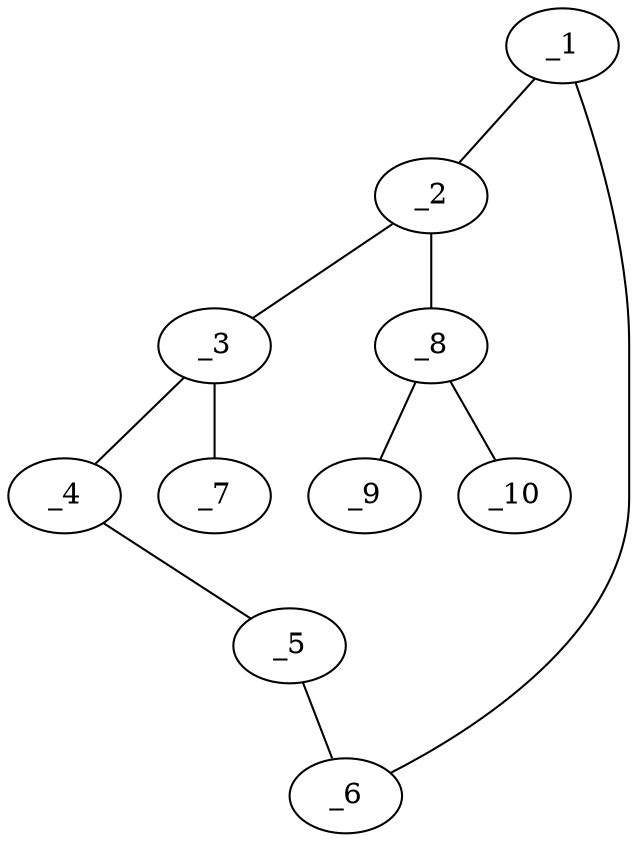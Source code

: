 graph molid657562 {
	_1	 [charge=0,
		chem=1,
		symbol="C  ",
		x="4.5981",
		y="-0.25"];
	_2	 [charge=0,
		chem=1,
		symbol="C  ",
		x="3.7321",
		y="0.25"];
	_1 -- _2	 [valence=1];
	_6	 [charge=0,
		chem=1,
		symbol="C  ",
		x="4.5981",
		y="-1.25"];
	_1 -- _6	 [valence=1];
	_3	 [charge=0,
		chem=1,
		symbol="C  ",
		x="2.866",
		y="-0.25"];
	_2 -- _3	 [valence=1];
	_8	 [charge=0,
		chem=1,
		symbol="C  ",
		x="3.7321",
		y="1.25"];
	_2 -- _8	 [valence=2];
	_4	 [charge=0,
		chem=1,
		symbol="C  ",
		x="2.866",
		y="-1.25"];
	_3 -- _4	 [valence=1];
	_7	 [charge=0,
		chem=2,
		symbol="O  ",
		x=2,
		y="0.25"];
	_3 -- _7	 [valence=2];
	_5	 [charge=0,
		chem=1,
		symbol="C  ",
		x="3.732",
		y="-1.75"];
	_4 -- _5	 [valence=1];
	_5 -- _6	 [valence=1];
	_9	 [charge=0,
		chem=21,
		symbol="I  ",
		x="4.5981",
		y="1.75"];
	_8 -- _9	 [valence=1];
	_10	 [charge=0,
		chem=10,
		symbol="Br ",
		x="2.866",
		y="1.75"];
	_8 -- _10	 [valence=1];
}
